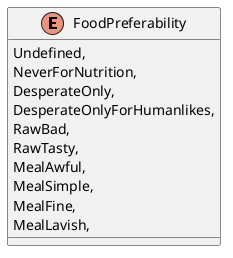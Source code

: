 @startuml
enum FoodPreferability {
    Undefined,
    NeverForNutrition,
    DesperateOnly,
    DesperateOnlyForHumanlikes,
    RawBad,
    RawTasty,
    MealAwful,
    MealSimple,
    MealFine,
    MealLavish,
}
@enduml
